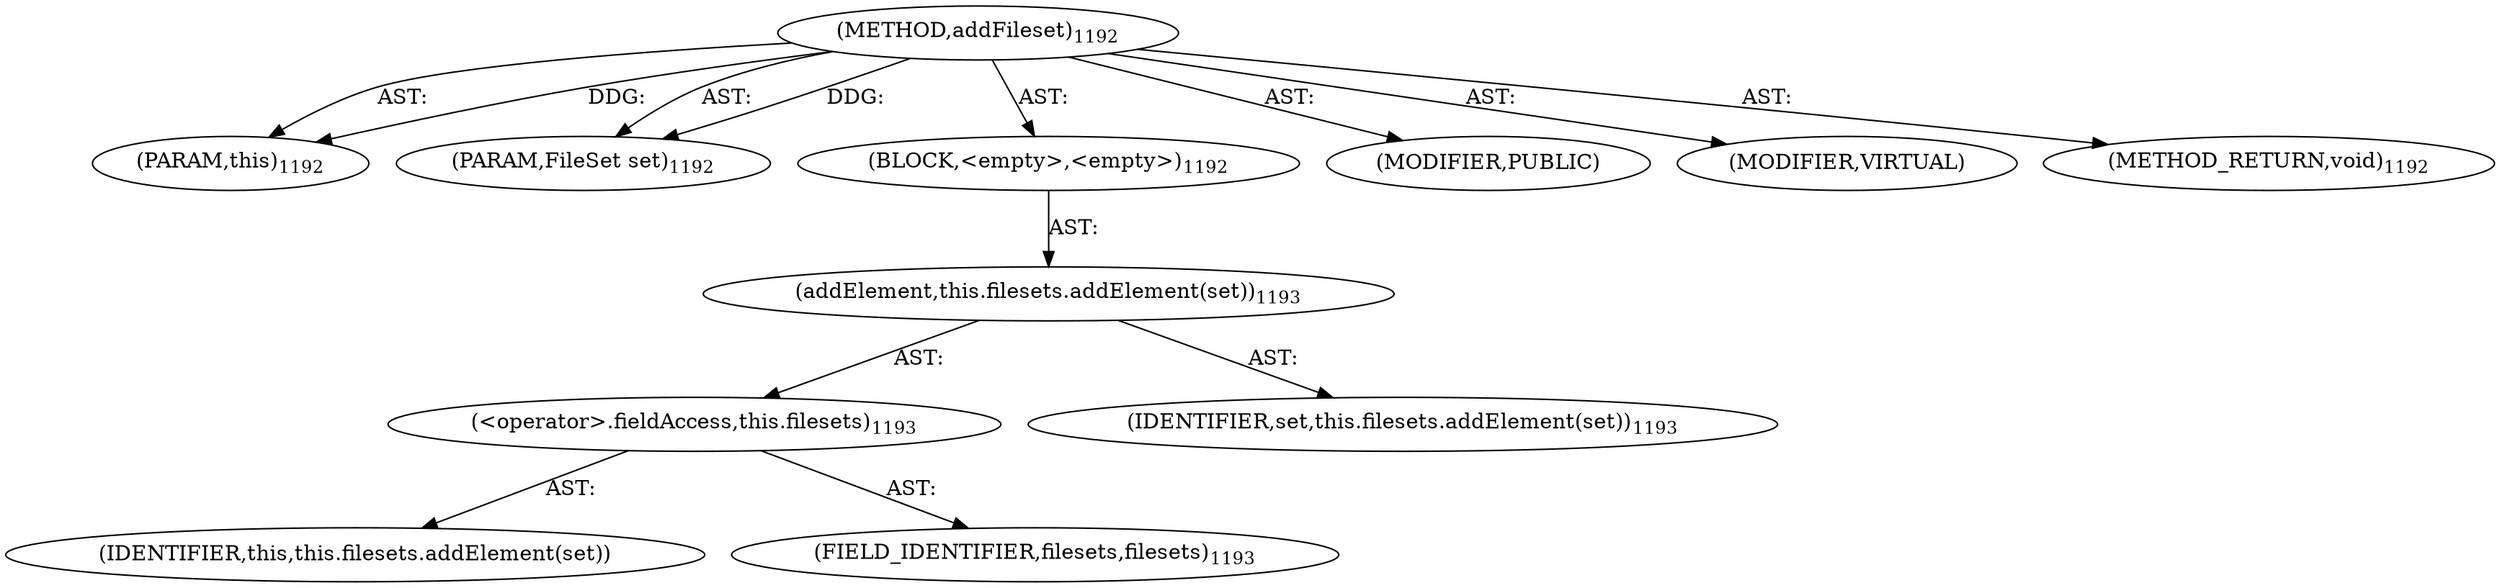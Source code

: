 digraph "addFileset" {  
"111669149746" [label = <(METHOD,addFileset)<SUB>1192</SUB>> ]
"115964117117" [label = <(PARAM,this)<SUB>1192</SUB>> ]
"115964117118" [label = <(PARAM,FileSet set)<SUB>1192</SUB>> ]
"25769803981" [label = <(BLOCK,&lt;empty&gt;,&lt;empty&gt;)<SUB>1192</SUB>> ]
"30064771860" [label = <(addElement,this.filesets.addElement(set))<SUB>1193</SUB>> ]
"30064771861" [label = <(&lt;operator&gt;.fieldAccess,this.filesets)<SUB>1193</SUB>> ]
"68719477493" [label = <(IDENTIFIER,this,this.filesets.addElement(set))> ]
"55834575033" [label = <(FIELD_IDENTIFIER,filesets,filesets)<SUB>1193</SUB>> ]
"68719477494" [label = <(IDENTIFIER,set,this.filesets.addElement(set))<SUB>1193</SUB>> ]
"133143986341" [label = <(MODIFIER,PUBLIC)> ]
"133143986342" [label = <(MODIFIER,VIRTUAL)> ]
"128849018930" [label = <(METHOD_RETURN,void)<SUB>1192</SUB>> ]
  "111669149746" -> "115964117117"  [ label = "AST: "] 
  "111669149746" -> "115964117118"  [ label = "AST: "] 
  "111669149746" -> "25769803981"  [ label = "AST: "] 
  "111669149746" -> "133143986341"  [ label = "AST: "] 
  "111669149746" -> "133143986342"  [ label = "AST: "] 
  "111669149746" -> "128849018930"  [ label = "AST: "] 
  "25769803981" -> "30064771860"  [ label = "AST: "] 
  "30064771860" -> "30064771861"  [ label = "AST: "] 
  "30064771860" -> "68719477494"  [ label = "AST: "] 
  "30064771861" -> "68719477493"  [ label = "AST: "] 
  "30064771861" -> "55834575033"  [ label = "AST: "] 
  "111669149746" -> "115964117117"  [ label = "DDG: "] 
  "111669149746" -> "115964117118"  [ label = "DDG: "] 
}
